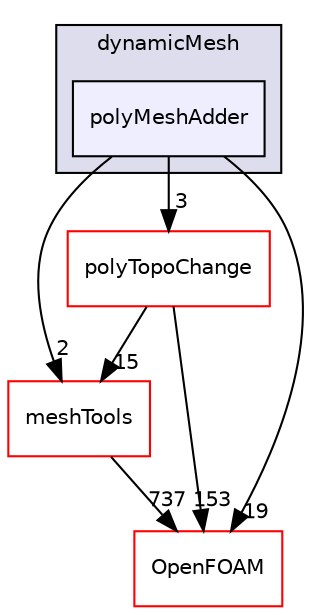 digraph "src/dynamicMesh/polyMeshAdder" {
  bgcolor=transparent;
  compound=true
  node [ fontsize="10", fontname="Helvetica"];
  edge [ labelfontsize="10", labelfontname="Helvetica"];
  subgraph clusterdir_63742796c427c97a292c80f7db71da36 {
    graph [ bgcolor="#ddddee", pencolor="black", label="dynamicMesh" fontname="Helvetica", fontsize="10", URL="dir_63742796c427c97a292c80f7db71da36.html"]
  dir_e23327a71743ffe75713f6a7da1ee175 [shape=box, label="polyMeshAdder", style="filled", fillcolor="#eeeeff", pencolor="black", URL="dir_e23327a71743ffe75713f6a7da1ee175.html"];
  }
  dir_ae30ad0bef50cf391b24c614251bb9fd [shape=box label="meshTools" color="red" URL="dir_ae30ad0bef50cf391b24c614251bb9fd.html"];
  dir_1dcc9f8d039401a5088c21c8f851d182 [shape=box label="polyTopoChange" color="red" URL="dir_1dcc9f8d039401a5088c21c8f851d182.html"];
  dir_c5473ff19b20e6ec4dfe5c310b3778a8 [shape=box label="OpenFOAM" color="red" URL="dir_c5473ff19b20e6ec4dfe5c310b3778a8.html"];
  dir_ae30ad0bef50cf391b24c614251bb9fd->dir_c5473ff19b20e6ec4dfe5c310b3778a8 [headlabel="737", labeldistance=1.5 headhref="dir_001750_001896.html"];
  dir_1dcc9f8d039401a5088c21c8f851d182->dir_ae30ad0bef50cf391b24c614251bb9fd [headlabel="15", labeldistance=1.5 headhref="dir_000844_001750.html"];
  dir_1dcc9f8d039401a5088c21c8f851d182->dir_c5473ff19b20e6ec4dfe5c310b3778a8 [headlabel="153", labeldistance=1.5 headhref="dir_000844_001896.html"];
  dir_e23327a71743ffe75713f6a7da1ee175->dir_ae30ad0bef50cf391b24c614251bb9fd [headlabel="2", labeldistance=1.5 headhref="dir_000842_001750.html"];
  dir_e23327a71743ffe75713f6a7da1ee175->dir_1dcc9f8d039401a5088c21c8f851d182 [headlabel="3", labeldistance=1.5 headhref="dir_000842_000844.html"];
  dir_e23327a71743ffe75713f6a7da1ee175->dir_c5473ff19b20e6ec4dfe5c310b3778a8 [headlabel="19", labeldistance=1.5 headhref="dir_000842_001896.html"];
}
